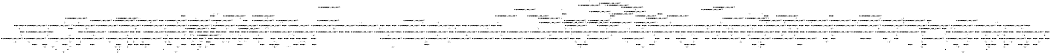 digraph BCG {
size = "7, 10.5";
center = TRUE;
node [shape = circle];
0 [peripheries = 2];
0 -> 1 [label = "EX !0 !ATOMIC_EXCH_BRANCH (1, +1, TRUE, +0, 2, TRUE) !{0}"];
0 -> 2 [label = "EX !2 !ATOMIC_EXCH_BRANCH (1, +0, FALSE, +0, 3, TRUE) !{0}"];
0 -> 3 [label = "EX !1 !ATOMIC_EXCH_BRANCH (1, +0, TRUE, +0, 1, TRUE) !{0}"];
0 -> 4 [label = "EX !0 !ATOMIC_EXCH_BRANCH (1, +1, TRUE, +0, 2, TRUE) !{0}"];
1 -> 5 [label = "EX !2 !ATOMIC_EXCH_BRANCH (1, +0, FALSE, +0, 3, FALSE) !{0}"];
1 -> 6 [label = "EX !1 !ATOMIC_EXCH_BRANCH (1, +0, TRUE, +0, 1, FALSE) !{0}"];
1 -> 7 [label = "TERMINATE !0"];
2 -> 8 [label = "EX !0 !ATOMIC_EXCH_BRANCH (1, +1, TRUE, +0, 2, TRUE) !{0}"];
2 -> 9 [label = "EX !1 !ATOMIC_EXCH_BRANCH (1, +0, TRUE, +0, 1, TRUE) !{0}"];
2 -> 10 [label = "TERMINATE !2"];
2 -> 11 [label = "EX !0 !ATOMIC_EXCH_BRANCH (1, +1, TRUE, +0, 2, TRUE) !{0}"];
3 -> 3 [label = "EX !1 !ATOMIC_EXCH_BRANCH (1, +0, TRUE, +0, 1, TRUE) !{0}"];
3 -> 12 [label = "EX !0 !ATOMIC_EXCH_BRANCH (1, +1, TRUE, +0, 2, TRUE) !{0}"];
3 -> 13 [label = "EX !2 !ATOMIC_EXCH_BRANCH (1, +0, FALSE, +0, 3, TRUE) !{0}"];
3 -> 14 [label = "EX !0 !ATOMIC_EXCH_BRANCH (1, +1, TRUE, +0, 2, TRUE) !{0}"];
4 -> 15 [label = "EX !2 !ATOMIC_EXCH_BRANCH (1, +0, FALSE, +0, 3, FALSE) !{0}"];
4 -> 16 [label = "EX !1 !ATOMIC_EXCH_BRANCH (1, +0, TRUE, +0, 1, FALSE) !{0}"];
4 -> 17 [label = "TERMINATE !0"];
5 -> 18 [label = "EX !2 !ATOMIC_EXCH_BRANCH (1, +1, TRUE, +0, 3, FALSE) !{0}"];
5 -> 19 [label = "EX !1 !ATOMIC_EXCH_BRANCH (1, +0, TRUE, +0, 1, FALSE) !{0}"];
5 -> 20 [label = "TERMINATE !0"];
6 -> 21 [label = "EX !2 !ATOMIC_EXCH_BRANCH (1, +0, FALSE, +0, 3, TRUE) !{0}"];
6 -> 22 [label = "TERMINATE !0"];
6 -> 23 [label = "TERMINATE !1"];
7 -> 24 [label = "EX !1 !ATOMIC_EXCH_BRANCH (1, +0, TRUE, +0, 1, FALSE) !{1}"];
7 -> 25 [label = "EX !2 !ATOMIC_EXCH_BRANCH (1, +0, FALSE, +0, 3, FALSE) !{1}"];
7 -> 26 [label = "EX !1 !ATOMIC_EXCH_BRANCH (1, +0, TRUE, +0, 1, FALSE) !{1}"];
8 -> 27 [label = "EX !1 !ATOMIC_EXCH_BRANCH (1, +0, TRUE, +0, 1, FALSE) !{0}"];
8 -> 28 [label = "TERMINATE !0"];
8 -> 29 [label = "TERMINATE !2"];
9 -> 9 [label = "EX !1 !ATOMIC_EXCH_BRANCH (1, +0, TRUE, +0, 1, TRUE) !{0}"];
9 -> 30 [label = "EX !0 !ATOMIC_EXCH_BRANCH (1, +1, TRUE, +0, 2, TRUE) !{0}"];
9 -> 31 [label = "TERMINATE !2"];
9 -> 32 [label = "EX !0 !ATOMIC_EXCH_BRANCH (1, +1, TRUE, +0, 2, TRUE) !{0}"];
10 -> 33 [label = "EX !0 !ATOMIC_EXCH_BRANCH (1, +1, TRUE, +0, 2, TRUE) !{0}"];
10 -> 34 [label = "EX !1 !ATOMIC_EXCH_BRANCH (1, +0, TRUE, +0, 1, TRUE) !{0}"];
10 -> 35 [label = "EX !0 !ATOMIC_EXCH_BRANCH (1, +1, TRUE, +0, 2, TRUE) !{0}"];
11 -> 36 [label = "EX !1 !ATOMIC_EXCH_BRANCH (1, +0, TRUE, +0, 1, FALSE) !{0}"];
11 -> 37 [label = "TERMINATE !0"];
11 -> 38 [label = "TERMINATE !2"];
12 -> 6 [label = "EX !1 !ATOMIC_EXCH_BRANCH (1, +0, TRUE, +0, 1, FALSE) !{0}"];
12 -> 39 [label = "EX !2 !ATOMIC_EXCH_BRANCH (1, +0, FALSE, +0, 3, FALSE) !{0}"];
12 -> 40 [label = "TERMINATE !0"];
13 -> 9 [label = "EX !1 !ATOMIC_EXCH_BRANCH (1, +0, TRUE, +0, 1, TRUE) !{0}"];
13 -> 30 [label = "EX !0 !ATOMIC_EXCH_BRANCH (1, +1, TRUE, +0, 2, TRUE) !{0}"];
13 -> 31 [label = "TERMINATE !2"];
13 -> 32 [label = "EX !0 !ATOMIC_EXCH_BRANCH (1, +1, TRUE, +0, 2, TRUE) !{0}"];
14 -> 16 [label = "EX !1 !ATOMIC_EXCH_BRANCH (1, +0, TRUE, +0, 1, FALSE) !{0}"];
14 -> 41 [label = "EX !2 !ATOMIC_EXCH_BRANCH (1, +0, FALSE, +0, 3, FALSE) !{0}"];
14 -> 42 [label = "TERMINATE !0"];
15 -> 43 [label = "EX !2 !ATOMIC_EXCH_BRANCH (1, +1, TRUE, +0, 3, FALSE) !{0}"];
15 -> 44 [label = "EX !1 !ATOMIC_EXCH_BRANCH (1, +0, TRUE, +0, 1, FALSE) !{0}"];
15 -> 45 [label = "TERMINATE !0"];
16 -> 46 [label = "EX !2 !ATOMIC_EXCH_BRANCH (1, +0, FALSE, +0, 3, TRUE) !{0}"];
16 -> 47 [label = "TERMINATE !0"];
16 -> 48 [label = "TERMINATE !1"];
17 -> 49 [label = "EX !1 !ATOMIC_EXCH_BRANCH (1, +0, TRUE, +0, 1, FALSE) !{1}"];
17 -> 50 [label = "EX !2 !ATOMIC_EXCH_BRANCH (1, +0, FALSE, +0, 3, FALSE) !{1}"];
18 -> 27 [label = "EX !1 !ATOMIC_EXCH_BRANCH (1, +0, TRUE, +0, 1, FALSE) !{0}"];
18 -> 28 [label = "TERMINATE !0"];
18 -> 29 [label = "TERMINATE !2"];
19 -> 51 [label = "EX !2 !ATOMIC_EXCH_BRANCH (1, +1, TRUE, +0, 3, TRUE) !{0}"];
19 -> 52 [label = "TERMINATE !0"];
19 -> 53 [label = "TERMINATE !1"];
20 -> 54 [label = "EX !2 !ATOMIC_EXCH_BRANCH (1, +1, TRUE, +0, 3, FALSE) !{1}"];
20 -> 55 [label = "EX !1 !ATOMIC_EXCH_BRANCH (1, +0, TRUE, +0, 1, FALSE) !{1}"];
20 -> 56 [label = "EX !1 !ATOMIC_EXCH_BRANCH (1, +0, TRUE, +0, 1, FALSE) !{1}"];
21 -> 57 [label = "TERMINATE !0"];
21 -> 58 [label = "TERMINATE !2"];
21 -> 59 [label = "TERMINATE !1"];
22 -> 60 [label = "EX !2 !ATOMIC_EXCH_BRANCH (1, +0, FALSE, +0, 3, TRUE) !{1}"];
22 -> 61 [label = "TERMINATE !1"];
23 -> 62 [label = "EX !2 !ATOMIC_EXCH_BRANCH (1, +0, FALSE, +0, 3, TRUE) !{0}"];
23 -> 63 [label = "TERMINATE !0"];
24 -> 60 [label = "EX !2 !ATOMIC_EXCH_BRANCH (1, +0, FALSE, +0, 3, TRUE) !{1}"];
24 -> 61 [label = "TERMINATE !1"];
25 -> 54 [label = "EX !2 !ATOMIC_EXCH_BRANCH (1, +1, TRUE, +0, 3, FALSE) !{1}"];
25 -> 55 [label = "EX !1 !ATOMIC_EXCH_BRANCH (1, +0, TRUE, +0, 1, FALSE) !{1}"];
25 -> 56 [label = "EX !1 !ATOMIC_EXCH_BRANCH (1, +0, TRUE, +0, 1, FALSE) !{1}"];
26 -> 64 [label = "EX !2 !ATOMIC_EXCH_BRANCH (1, +0, FALSE, +0, 3, TRUE) !{1}"];
26 -> 65 [label = "TERMINATE !1"];
27 -> 57 [label = "TERMINATE !0"];
27 -> 58 [label = "TERMINATE !2"];
27 -> 59 [label = "TERMINATE !1"];
28 -> 66 [label = "EX !1 !ATOMIC_EXCH_BRANCH (1, +0, TRUE, +0, 1, FALSE) !{1}"];
28 -> 67 [label = "TERMINATE !2"];
28 -> 68 [label = "EX !1 !ATOMIC_EXCH_BRANCH (1, +0, TRUE, +0, 1, FALSE) !{1}"];
29 -> 69 [label = "EX !1 !ATOMIC_EXCH_BRANCH (1, +0, TRUE, +0, 1, FALSE) !{0}"];
29 -> 70 [label = "TERMINATE !0"];
30 -> 27 [label = "EX !1 !ATOMIC_EXCH_BRANCH (1, +0, TRUE, +0, 1, FALSE) !{0}"];
30 -> 71 [label = "TERMINATE !0"];
30 -> 72 [label = "TERMINATE !2"];
31 -> 34 [label = "EX !1 !ATOMIC_EXCH_BRANCH (1, +0, TRUE, +0, 1, TRUE) !{0}"];
31 -> 73 [label = "EX !0 !ATOMIC_EXCH_BRANCH (1, +1, TRUE, +0, 2, TRUE) !{0}"];
31 -> 74 [label = "EX !0 !ATOMIC_EXCH_BRANCH (1, +1, TRUE, +0, 2, TRUE) !{0}"];
32 -> 36 [label = "EX !1 !ATOMIC_EXCH_BRANCH (1, +0, TRUE, +0, 1, FALSE) !{0}"];
32 -> 75 [label = "TERMINATE !0"];
32 -> 76 [label = "TERMINATE !2"];
33 -> 69 [label = "EX !1 !ATOMIC_EXCH_BRANCH (1, +0, TRUE, +0, 1, FALSE) !{0}"];
33 -> 70 [label = "TERMINATE !0"];
34 -> 34 [label = "EX !1 !ATOMIC_EXCH_BRANCH (1, +0, TRUE, +0, 1, TRUE) !{0}"];
34 -> 73 [label = "EX !0 !ATOMIC_EXCH_BRANCH (1, +1, TRUE, +0, 2, TRUE) !{0}"];
34 -> 74 [label = "EX !0 !ATOMIC_EXCH_BRANCH (1, +1, TRUE, +0, 2, TRUE) !{0}"];
35 -> 77 [label = "EX !1 !ATOMIC_EXCH_BRANCH (1, +0, TRUE, +0, 1, FALSE) !{0}"];
35 -> 78 [label = "TERMINATE !0"];
36 -> 79 [label = "TERMINATE !0"];
36 -> 80 [label = "TERMINATE !2"];
36 -> 81 [label = "TERMINATE !1"];
37 -> 82 [label = "EX !1 !ATOMIC_EXCH_BRANCH (1, +0, TRUE, +0, 1, FALSE) !{1}"];
37 -> 83 [label = "TERMINATE !2"];
38 -> 77 [label = "EX !1 !ATOMIC_EXCH_BRANCH (1, +0, TRUE, +0, 1, FALSE) !{0}"];
38 -> 78 [label = "TERMINATE !0"];
39 -> 19 [label = "EX !1 !ATOMIC_EXCH_BRANCH (1, +0, TRUE, +0, 1, FALSE) !{0}"];
39 -> 84 [label = "EX !2 !ATOMIC_EXCH_BRANCH (1, +1, TRUE, +0, 3, FALSE) !{0}"];
39 -> 85 [label = "TERMINATE !0"];
40 -> 24 [label = "EX !1 !ATOMIC_EXCH_BRANCH (1, +0, TRUE, +0, 1, FALSE) !{1}"];
40 -> 86 [label = "EX !2 !ATOMIC_EXCH_BRANCH (1, +0, FALSE, +0, 3, FALSE) !{1}"];
40 -> 26 [label = "EX !1 !ATOMIC_EXCH_BRANCH (1, +0, TRUE, +0, 1, FALSE) !{1}"];
41 -> 44 [label = "EX !1 !ATOMIC_EXCH_BRANCH (1, +0, TRUE, +0, 1, FALSE) !{0}"];
41 -> 87 [label = "EX !2 !ATOMIC_EXCH_BRANCH (1, +1, TRUE, +0, 3, FALSE) !{0}"];
41 -> 88 [label = "TERMINATE !0"];
42 -> 49 [label = "EX !1 !ATOMIC_EXCH_BRANCH (1, +0, TRUE, +0, 1, FALSE) !{1}"];
42 -> 89 [label = "EX !2 !ATOMIC_EXCH_BRANCH (1, +0, FALSE, +0, 3, FALSE) !{1}"];
43 -> 36 [label = "EX !1 !ATOMIC_EXCH_BRANCH (1, +0, TRUE, +0, 1, FALSE) !{0}"];
43 -> 37 [label = "TERMINATE !0"];
43 -> 38 [label = "TERMINATE !2"];
44 -> 90 [label = "EX !2 !ATOMIC_EXCH_BRANCH (1, +1, TRUE, +0, 3, TRUE) !{0}"];
44 -> 91 [label = "TERMINATE !0"];
44 -> 92 [label = "TERMINATE !1"];
45 -> 93 [label = "EX !2 !ATOMIC_EXCH_BRANCH (1, +1, TRUE, +0, 3, FALSE) !{1}"];
45 -> 94 [label = "EX !1 !ATOMIC_EXCH_BRANCH (1, +0, TRUE, +0, 1, FALSE) !{1}"];
46 -> 79 [label = "TERMINATE !0"];
46 -> 80 [label = "TERMINATE !2"];
46 -> 81 [label = "TERMINATE !1"];
47 -> 95 [label = "EX !2 !ATOMIC_EXCH_BRANCH (1, +0, FALSE, +0, 3, TRUE) !{1}"];
47 -> 96 [label = "TERMINATE !1"];
48 -> 97 [label = "EX !2 !ATOMIC_EXCH_BRANCH (1, +0, FALSE, +0, 3, TRUE) !{0}"];
48 -> 98 [label = "TERMINATE !0"];
49 -> 95 [label = "EX !2 !ATOMIC_EXCH_BRANCH (1, +0, FALSE, +0, 3, TRUE) !{1}"];
49 -> 96 [label = "TERMINATE !1"];
50 -> 93 [label = "EX !2 !ATOMIC_EXCH_BRANCH (1, +1, TRUE, +0, 3, FALSE) !{1}"];
50 -> 94 [label = "EX !1 !ATOMIC_EXCH_BRANCH (1, +0, TRUE, +0, 1, FALSE) !{1}"];
51 -> 99 [label = "TERMINATE !0"];
51 -> 100 [label = "TERMINATE !2"];
51 -> 101 [label = "TERMINATE !1"];
52 -> 102 [label = "EX !2 !ATOMIC_EXCH_BRANCH (1, +1, TRUE, +0, 3, TRUE) !{1}"];
52 -> 103 [label = "TERMINATE !1"];
53 -> 104 [label = "EX !2 !ATOMIC_EXCH_BRANCH (1, +1, TRUE, +0, 3, TRUE) !{0}"];
53 -> 105 [label = "TERMINATE !0"];
54 -> 66 [label = "EX !1 !ATOMIC_EXCH_BRANCH (1, +0, TRUE, +0, 1, FALSE) !{1}"];
54 -> 67 [label = "TERMINATE !2"];
54 -> 68 [label = "EX !1 !ATOMIC_EXCH_BRANCH (1, +0, TRUE, +0, 1, FALSE) !{1}"];
55 -> 102 [label = "EX !2 !ATOMIC_EXCH_BRANCH (1, +1, TRUE, +0, 3, TRUE) !{1}"];
55 -> 103 [label = "TERMINATE !1"];
56 -> 106 [label = "EX !2 !ATOMIC_EXCH_BRANCH (1, +1, TRUE, +0, 3, TRUE) !{1}"];
56 -> 107 [label = "TERMINATE !1"];
57 -> 108 [label = "TERMINATE !2"];
57 -> 109 [label = "TERMINATE !1"];
58 -> 110 [label = "TERMINATE !0"];
58 -> 111 [label = "TERMINATE !1"];
59 -> 112 [label = "TERMINATE !0"];
59 -> 113 [label = "TERMINATE !2"];
60 -> 108 [label = "TERMINATE !2"];
60 -> 109 [label = "TERMINATE !1"];
61 -> 114 [label = "EX !2 !ATOMIC_EXCH_BRANCH (1, +0, FALSE, +0, 3, TRUE) !{2}"];
61 -> 115 [label = "EX !2 !ATOMIC_EXCH_BRANCH (1, +0, FALSE, +0, 3, TRUE) !{2}"];
62 -> 112 [label = "TERMINATE !0"];
62 -> 113 [label = "TERMINATE !2"];
63 -> 116 [label = "EX !2 !ATOMIC_EXCH_BRANCH (1, +0, FALSE, +0, 3, TRUE) !{1}"];
64 -> 117 [label = "TERMINATE !2"];
64 -> 118 [label = "TERMINATE !1"];
65 -> 119 [label = "EX !2 !ATOMIC_EXCH_BRANCH (1, +0, FALSE, +0, 3, TRUE) !{2}"];
66 -> 108 [label = "TERMINATE !2"];
66 -> 109 [label = "TERMINATE !1"];
67 -> 120 [label = "EX !1 !ATOMIC_EXCH_BRANCH (1, +0, TRUE, +0, 1, FALSE) !{1}"];
67 -> 121 [label = "EX !1 !ATOMIC_EXCH_BRANCH (1, +0, TRUE, +0, 1, FALSE) !{1}"];
68 -> 117 [label = "TERMINATE !2"];
68 -> 118 [label = "TERMINATE !1"];
69 -> 110 [label = "TERMINATE !0"];
69 -> 111 [label = "TERMINATE !1"];
70 -> 120 [label = "EX !1 !ATOMIC_EXCH_BRANCH (1, +0, TRUE, +0, 1, FALSE) !{1}"];
70 -> 121 [label = "EX !1 !ATOMIC_EXCH_BRANCH (1, +0, TRUE, +0, 1, FALSE) !{1}"];
71 -> 66 [label = "EX !1 !ATOMIC_EXCH_BRANCH (1, +0, TRUE, +0, 1, FALSE) !{1}"];
71 -> 122 [label = "TERMINATE !2"];
71 -> 68 [label = "EX !1 !ATOMIC_EXCH_BRANCH (1, +0, TRUE, +0, 1, FALSE) !{1}"];
72 -> 69 [label = "EX !1 !ATOMIC_EXCH_BRANCH (1, +0, TRUE, +0, 1, FALSE) !{0}"];
72 -> 123 [label = "TERMINATE !0"];
73 -> 69 [label = "EX !1 !ATOMIC_EXCH_BRANCH (1, +0, TRUE, +0, 1, FALSE) !{0}"];
73 -> 123 [label = "TERMINATE !0"];
74 -> 77 [label = "EX !1 !ATOMIC_EXCH_BRANCH (1, +0, TRUE, +0, 1, FALSE) !{0}"];
74 -> 124 [label = "TERMINATE !0"];
75 -> 82 [label = "EX !1 !ATOMIC_EXCH_BRANCH (1, +0, TRUE, +0, 1, FALSE) !{1}"];
75 -> 125 [label = "TERMINATE !2"];
76 -> 77 [label = "EX !1 !ATOMIC_EXCH_BRANCH (1, +0, TRUE, +0, 1, FALSE) !{0}"];
76 -> 124 [label = "TERMINATE !0"];
77 -> 126 [label = "TERMINATE !0"];
77 -> 127 [label = "TERMINATE !1"];
78 -> 128 [label = "EX !1 !ATOMIC_EXCH_BRANCH (1, +0, TRUE, +0, 1, FALSE) !{1}"];
79 -> 129 [label = "TERMINATE !2"];
79 -> 130 [label = "TERMINATE !1"];
80 -> 126 [label = "TERMINATE !0"];
80 -> 127 [label = "TERMINATE !1"];
81 -> 131 [label = "TERMINATE !0"];
81 -> 132 [label = "TERMINATE !2"];
82 -> 129 [label = "TERMINATE !2"];
82 -> 130 [label = "TERMINATE !1"];
83 -> 128 [label = "EX !1 !ATOMIC_EXCH_BRANCH (1, +0, TRUE, +0, 1, FALSE) !{1}"];
84 -> 27 [label = "EX !1 !ATOMIC_EXCH_BRANCH (1, +0, TRUE, +0, 1, FALSE) !{0}"];
84 -> 71 [label = "TERMINATE !0"];
84 -> 72 [label = "TERMINATE !2"];
85 -> 55 [label = "EX !1 !ATOMIC_EXCH_BRANCH (1, +0, TRUE, +0, 1, FALSE) !{1}"];
85 -> 133 [label = "EX !2 !ATOMIC_EXCH_BRANCH (1, +1, TRUE, +0, 3, FALSE) !{1}"];
85 -> 56 [label = "EX !1 !ATOMIC_EXCH_BRANCH (1, +0, TRUE, +0, 1, FALSE) !{1}"];
86 -> 55 [label = "EX !1 !ATOMIC_EXCH_BRANCH (1, +0, TRUE, +0, 1, FALSE) !{1}"];
86 -> 133 [label = "EX !2 !ATOMIC_EXCH_BRANCH (1, +1, TRUE, +0, 3, FALSE) !{1}"];
86 -> 56 [label = "EX !1 !ATOMIC_EXCH_BRANCH (1, +0, TRUE, +0, 1, FALSE) !{1}"];
87 -> 36 [label = "EX !1 !ATOMIC_EXCH_BRANCH (1, +0, TRUE, +0, 1, FALSE) !{0}"];
87 -> 75 [label = "TERMINATE !0"];
87 -> 76 [label = "TERMINATE !2"];
88 -> 94 [label = "EX !1 !ATOMIC_EXCH_BRANCH (1, +0, TRUE, +0, 1, FALSE) !{1}"];
88 -> 134 [label = "EX !2 !ATOMIC_EXCH_BRANCH (1, +1, TRUE, +0, 3, FALSE) !{1}"];
89 -> 94 [label = "EX !1 !ATOMIC_EXCH_BRANCH (1, +0, TRUE, +0, 1, FALSE) !{1}"];
89 -> 134 [label = "EX !2 !ATOMIC_EXCH_BRANCH (1, +1, TRUE, +0, 3, FALSE) !{1}"];
90 -> 135 [label = "TERMINATE !0"];
90 -> 136 [label = "TERMINATE !2"];
90 -> 137 [label = "TERMINATE !1"];
91 -> 138 [label = "EX !2 !ATOMIC_EXCH_BRANCH (1, +1, TRUE, +0, 3, TRUE) !{1}"];
91 -> 139 [label = "TERMINATE !1"];
92 -> 140 [label = "EX !2 !ATOMIC_EXCH_BRANCH (1, +1, TRUE, +0, 3, TRUE) !{0}"];
92 -> 141 [label = "TERMINATE !0"];
93 -> 82 [label = "EX !1 !ATOMIC_EXCH_BRANCH (1, +0, TRUE, +0, 1, FALSE) !{1}"];
93 -> 83 [label = "TERMINATE !2"];
94 -> 138 [label = "EX !2 !ATOMIC_EXCH_BRANCH (1, +1, TRUE, +0, 3, TRUE) !{1}"];
94 -> 139 [label = "TERMINATE !1"];
95 -> 129 [label = "TERMINATE !2"];
95 -> 130 [label = "TERMINATE !1"];
96 -> 142 [label = "EX !2 !ATOMIC_EXCH_BRANCH (1, +0, FALSE, +0, 3, TRUE) !{2}"];
97 -> 131 [label = "TERMINATE !0"];
97 -> 132 [label = "TERMINATE !2"];
98 -> 143 [label = "EX !2 !ATOMIC_EXCH_BRANCH (1, +0, FALSE, +0, 3, TRUE) !{1}"];
99 -> 144 [label = "TERMINATE !2"];
99 -> 145 [label = "TERMINATE !1"];
100 -> 146 [label = "TERMINATE !0"];
100 -> 147 [label = "TERMINATE !1"];
101 -> 148 [label = "TERMINATE !0"];
101 -> 149 [label = "TERMINATE !2"];
102 -> 144 [label = "TERMINATE !2"];
102 -> 145 [label = "TERMINATE !1"];
103 -> 150 [label = "EX !2 !ATOMIC_EXCH_BRANCH (1, +1, TRUE, +0, 3, TRUE) !{2}"];
103 -> 151 [label = "EX !2 !ATOMIC_EXCH_BRANCH (1, +1, TRUE, +0, 3, TRUE) !{2}"];
104 -> 148 [label = "TERMINATE !0"];
104 -> 149 [label = "TERMINATE !2"];
105 -> 152 [label = "EX !2 !ATOMIC_EXCH_BRANCH (1, +1, TRUE, +0, 3, TRUE) !{1}"];
106 -> 153 [label = "TERMINATE !2"];
106 -> 154 [label = "TERMINATE !1"];
107 -> 155 [label = "EX !2 !ATOMIC_EXCH_BRANCH (1, +1, TRUE, +0, 3, TRUE) !{2}"];
108 -> 156 [label = "TERMINATE !1"];
109 -> 157 [label = "TERMINATE !2"];
110 -> 156 [label = "TERMINATE !1"];
111 -> 158 [label = "TERMINATE !0"];
112 -> 159 [label = "TERMINATE !2"];
113 -> 158 [label = "TERMINATE !0"];
114 -> 157 [label = "TERMINATE !2"];
115 -> 160 [label = "TERMINATE !2"];
116 -> 159 [label = "TERMINATE !2"];
117 -> 161 [label = "TERMINATE !1"];
118 -> 162 [label = "TERMINATE !2"];
119 -> 162 [label = "TERMINATE !2"];
120 -> 156 [label = "TERMINATE !1"];
121 -> 161 [label = "TERMINATE !1"];
122 -> 120 [label = "EX !1 !ATOMIC_EXCH_BRANCH (1, +0, TRUE, +0, 1, FALSE) !{1}"];
122 -> 121 [label = "EX !1 !ATOMIC_EXCH_BRANCH (1, +0, TRUE, +0, 1, FALSE) !{1}"];
123 -> 120 [label = "EX !1 !ATOMIC_EXCH_BRANCH (1, +0, TRUE, +0, 1, FALSE) !{1}"];
123 -> 121 [label = "EX !1 !ATOMIC_EXCH_BRANCH (1, +0, TRUE, +0, 1, FALSE) !{1}"];
124 -> 128 [label = "EX !1 !ATOMIC_EXCH_BRANCH (1, +0, TRUE, +0, 1, FALSE) !{1}"];
125 -> 128 [label = "EX !1 !ATOMIC_EXCH_BRANCH (1, +0, TRUE, +0, 1, FALSE) !{1}"];
126 -> 163 [label = "TERMINATE !1"];
127 -> 164 [label = "TERMINATE !0"];
128 -> 163 [label = "TERMINATE !1"];
129 -> 163 [label = "TERMINATE !1"];
130 -> 165 [label = "TERMINATE !2"];
131 -> 166 [label = "TERMINATE !2"];
132 -> 164 [label = "TERMINATE !0"];
133 -> 66 [label = "EX !1 !ATOMIC_EXCH_BRANCH (1, +0, TRUE, +0, 1, FALSE) !{1}"];
133 -> 122 [label = "TERMINATE !2"];
133 -> 68 [label = "EX !1 !ATOMIC_EXCH_BRANCH (1, +0, TRUE, +0, 1, FALSE) !{1}"];
134 -> 82 [label = "EX !1 !ATOMIC_EXCH_BRANCH (1, +0, TRUE, +0, 1, FALSE) !{1}"];
134 -> 125 [label = "TERMINATE !2"];
135 -> 167 [label = "TERMINATE !2"];
135 -> 168 [label = "TERMINATE !1"];
136 -> 169 [label = "TERMINATE !0"];
136 -> 170 [label = "TERMINATE !1"];
137 -> 171 [label = "TERMINATE !0"];
137 -> 172 [label = "TERMINATE !2"];
138 -> 167 [label = "TERMINATE !2"];
138 -> 168 [label = "TERMINATE !1"];
139 -> 173 [label = "EX !2 !ATOMIC_EXCH_BRANCH (1, +1, TRUE, +0, 3, TRUE) !{2}"];
140 -> 171 [label = "TERMINATE !0"];
140 -> 172 [label = "TERMINATE !2"];
141 -> 174 [label = "EX !2 !ATOMIC_EXCH_BRANCH (1, +1, TRUE, +0, 3, TRUE) !{1}"];
142 -> 165 [label = "TERMINATE !2"];
143 -> 166 [label = "TERMINATE !2"];
144 -> 175 [label = "TERMINATE !1"];
145 -> 176 [label = "TERMINATE !2"];
146 -> 175 [label = "TERMINATE !1"];
147 -> 177 [label = "TERMINATE !0"];
148 -> 178 [label = "TERMINATE !2"];
149 -> 177 [label = "TERMINATE !0"];
150 -> 176 [label = "TERMINATE !2"];
151 -> 179 [label = "TERMINATE !2"];
152 -> 178 [label = "TERMINATE !2"];
153 -> 180 [label = "TERMINATE !1"];
154 -> 181 [label = "TERMINATE !2"];
155 -> 181 [label = "TERMINATE !2"];
157 -> 182 [label = "exit"];
160 -> 183 [label = "exit"];
162 -> 184 [label = "exit"];
165 -> 185 [label = "exit"];
167 -> 186 [label = "TERMINATE !1"];
168 -> 187 [label = "TERMINATE !2"];
169 -> 186 [label = "TERMINATE !1"];
170 -> 188 [label = "TERMINATE !0"];
171 -> 189 [label = "TERMINATE !2"];
172 -> 188 [label = "TERMINATE !0"];
173 -> 187 [label = "TERMINATE !2"];
174 -> 189 [label = "TERMINATE !2"];
176 -> 182 [label = "exit"];
179 -> 183 [label = "exit"];
181 -> 184 [label = "exit"];
187 -> 185 [label = "exit"];
}
